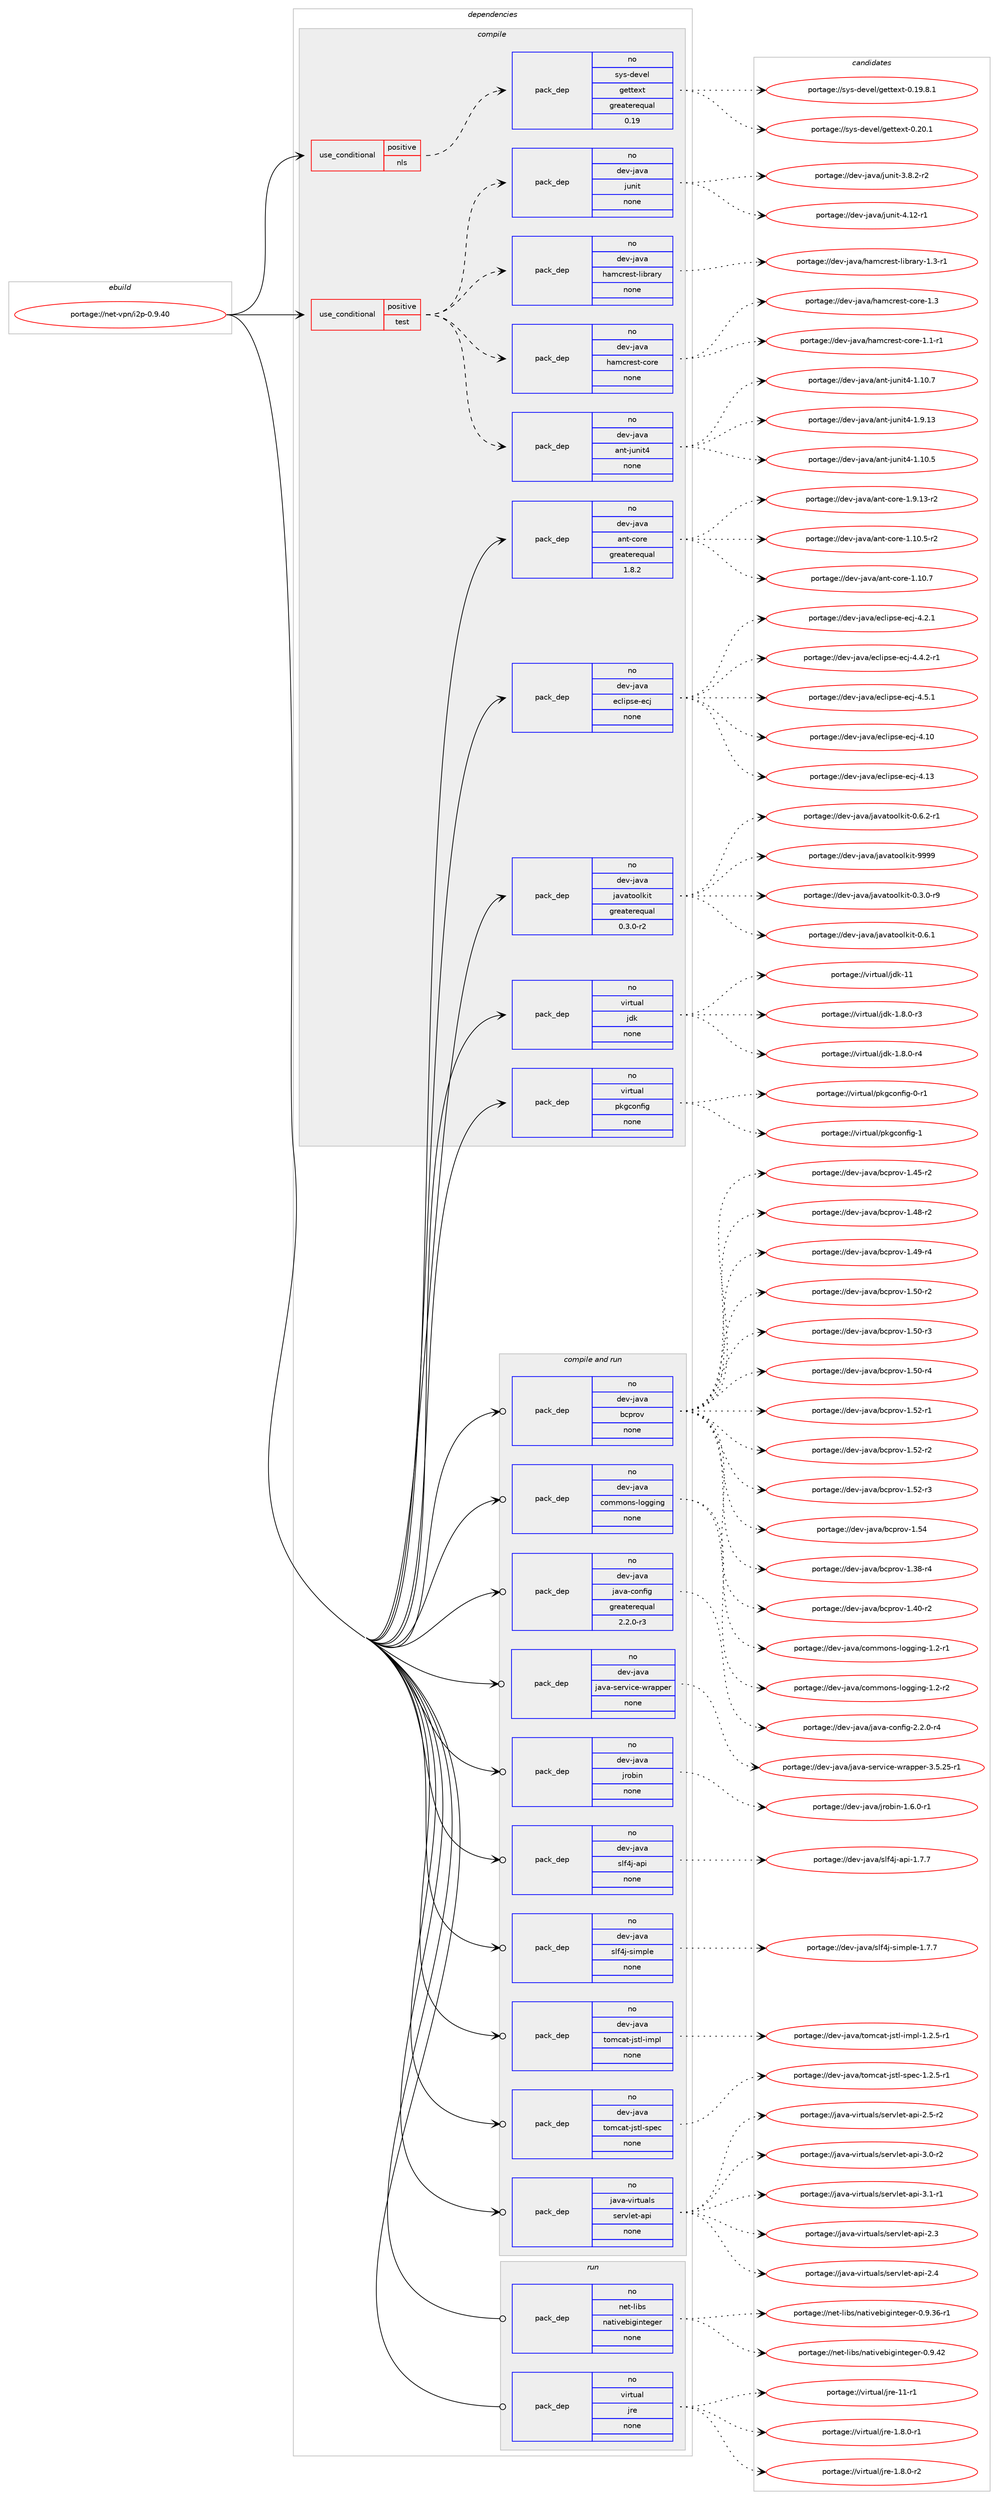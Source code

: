 digraph prolog {

# *************
# Graph options
# *************

newrank=true;
concentrate=true;
compound=true;
graph [rankdir=LR,fontname=Helvetica,fontsize=10,ranksep=1.5];#, ranksep=2.5, nodesep=0.2];
edge  [arrowhead=vee];
node  [fontname=Helvetica,fontsize=10];

# **********
# The ebuild
# **********

subgraph cluster_leftcol {
color=gray;
rank=same;
label=<<i>ebuild</i>>;
id [label="portage://net-vpn/i2p-0.9.40", color=red, width=4, href="../net-vpn/i2p-0.9.40.svg"];
}

# ****************
# The dependencies
# ****************

subgraph cluster_midcol {
color=gray;
label=<<i>dependencies</i>>;
subgraph cluster_compile {
fillcolor="#eeeeee";
style=filled;
label=<<i>compile</i>>;
subgraph cond93949 {
dependency375730 [label=<<TABLE BORDER="0" CELLBORDER="1" CELLSPACING="0" CELLPADDING="4"><TR><TD ROWSPAN="3" CELLPADDING="10">use_conditional</TD></TR><TR><TD>positive</TD></TR><TR><TD>nls</TD></TR></TABLE>>, shape=none, color=red];
subgraph pack275409 {
dependency375731 [label=<<TABLE BORDER="0" CELLBORDER="1" CELLSPACING="0" CELLPADDING="4" WIDTH="220"><TR><TD ROWSPAN="6" CELLPADDING="30">pack_dep</TD></TR><TR><TD WIDTH="110">no</TD></TR><TR><TD>sys-devel</TD></TR><TR><TD>gettext</TD></TR><TR><TD>greaterequal</TD></TR><TR><TD>0.19</TD></TR></TABLE>>, shape=none, color=blue];
}
dependency375730:e -> dependency375731:w [weight=20,style="dashed",arrowhead="vee"];
}
id:e -> dependency375730:w [weight=20,style="solid",arrowhead="vee"];
subgraph cond93950 {
dependency375732 [label=<<TABLE BORDER="0" CELLBORDER="1" CELLSPACING="0" CELLPADDING="4"><TR><TD ROWSPAN="3" CELLPADDING="10">use_conditional</TD></TR><TR><TD>positive</TD></TR><TR><TD>test</TD></TR></TABLE>>, shape=none, color=red];
subgraph pack275410 {
dependency375733 [label=<<TABLE BORDER="0" CELLBORDER="1" CELLSPACING="0" CELLPADDING="4" WIDTH="220"><TR><TD ROWSPAN="6" CELLPADDING="30">pack_dep</TD></TR><TR><TD WIDTH="110">no</TD></TR><TR><TD>dev-java</TD></TR><TR><TD>ant-junit4</TD></TR><TR><TD>none</TD></TR><TR><TD></TD></TR></TABLE>>, shape=none, color=blue];
}
dependency375732:e -> dependency375733:w [weight=20,style="dashed",arrowhead="vee"];
subgraph pack275411 {
dependency375734 [label=<<TABLE BORDER="0" CELLBORDER="1" CELLSPACING="0" CELLPADDING="4" WIDTH="220"><TR><TD ROWSPAN="6" CELLPADDING="30">pack_dep</TD></TR><TR><TD WIDTH="110">no</TD></TR><TR><TD>dev-java</TD></TR><TR><TD>hamcrest-core</TD></TR><TR><TD>none</TD></TR><TR><TD></TD></TR></TABLE>>, shape=none, color=blue];
}
dependency375732:e -> dependency375734:w [weight=20,style="dashed",arrowhead="vee"];
subgraph pack275412 {
dependency375735 [label=<<TABLE BORDER="0" CELLBORDER="1" CELLSPACING="0" CELLPADDING="4" WIDTH="220"><TR><TD ROWSPAN="6" CELLPADDING="30">pack_dep</TD></TR><TR><TD WIDTH="110">no</TD></TR><TR><TD>dev-java</TD></TR><TR><TD>hamcrest-library</TD></TR><TR><TD>none</TD></TR><TR><TD></TD></TR></TABLE>>, shape=none, color=blue];
}
dependency375732:e -> dependency375735:w [weight=20,style="dashed",arrowhead="vee"];
subgraph pack275413 {
dependency375736 [label=<<TABLE BORDER="0" CELLBORDER="1" CELLSPACING="0" CELLPADDING="4" WIDTH="220"><TR><TD ROWSPAN="6" CELLPADDING="30">pack_dep</TD></TR><TR><TD WIDTH="110">no</TD></TR><TR><TD>dev-java</TD></TR><TR><TD>junit</TD></TR><TR><TD>none</TD></TR><TR><TD></TD></TR></TABLE>>, shape=none, color=blue];
}
dependency375732:e -> dependency375736:w [weight=20,style="dashed",arrowhead="vee"];
}
id:e -> dependency375732:w [weight=20,style="solid",arrowhead="vee"];
subgraph pack275414 {
dependency375737 [label=<<TABLE BORDER="0" CELLBORDER="1" CELLSPACING="0" CELLPADDING="4" WIDTH="220"><TR><TD ROWSPAN="6" CELLPADDING="30">pack_dep</TD></TR><TR><TD WIDTH="110">no</TD></TR><TR><TD>dev-java</TD></TR><TR><TD>ant-core</TD></TR><TR><TD>greaterequal</TD></TR><TR><TD>1.8.2</TD></TR></TABLE>>, shape=none, color=blue];
}
id:e -> dependency375737:w [weight=20,style="solid",arrowhead="vee"];
subgraph pack275415 {
dependency375738 [label=<<TABLE BORDER="0" CELLBORDER="1" CELLSPACING="0" CELLPADDING="4" WIDTH="220"><TR><TD ROWSPAN="6" CELLPADDING="30">pack_dep</TD></TR><TR><TD WIDTH="110">no</TD></TR><TR><TD>dev-java</TD></TR><TR><TD>eclipse-ecj</TD></TR><TR><TD>none</TD></TR><TR><TD></TD></TR></TABLE>>, shape=none, color=blue];
}
id:e -> dependency375738:w [weight=20,style="solid",arrowhead="vee"];
subgraph pack275416 {
dependency375739 [label=<<TABLE BORDER="0" CELLBORDER="1" CELLSPACING="0" CELLPADDING="4" WIDTH="220"><TR><TD ROWSPAN="6" CELLPADDING="30">pack_dep</TD></TR><TR><TD WIDTH="110">no</TD></TR><TR><TD>dev-java</TD></TR><TR><TD>javatoolkit</TD></TR><TR><TD>greaterequal</TD></TR><TR><TD>0.3.0-r2</TD></TR></TABLE>>, shape=none, color=blue];
}
id:e -> dependency375739:w [weight=20,style="solid",arrowhead="vee"];
subgraph pack275417 {
dependency375740 [label=<<TABLE BORDER="0" CELLBORDER="1" CELLSPACING="0" CELLPADDING="4" WIDTH="220"><TR><TD ROWSPAN="6" CELLPADDING="30">pack_dep</TD></TR><TR><TD WIDTH="110">no</TD></TR><TR><TD>virtual</TD></TR><TR><TD>jdk</TD></TR><TR><TD>none</TD></TR><TR><TD></TD></TR></TABLE>>, shape=none, color=blue];
}
id:e -> dependency375740:w [weight=20,style="solid",arrowhead="vee"];
subgraph pack275418 {
dependency375741 [label=<<TABLE BORDER="0" CELLBORDER="1" CELLSPACING="0" CELLPADDING="4" WIDTH="220"><TR><TD ROWSPAN="6" CELLPADDING="30">pack_dep</TD></TR><TR><TD WIDTH="110">no</TD></TR><TR><TD>virtual</TD></TR><TR><TD>pkgconfig</TD></TR><TR><TD>none</TD></TR><TR><TD></TD></TR></TABLE>>, shape=none, color=blue];
}
id:e -> dependency375741:w [weight=20,style="solid",arrowhead="vee"];
}
subgraph cluster_compileandrun {
fillcolor="#eeeeee";
style=filled;
label=<<i>compile and run</i>>;
subgraph pack275419 {
dependency375742 [label=<<TABLE BORDER="0" CELLBORDER="1" CELLSPACING="0" CELLPADDING="4" WIDTH="220"><TR><TD ROWSPAN="6" CELLPADDING="30">pack_dep</TD></TR><TR><TD WIDTH="110">no</TD></TR><TR><TD>dev-java</TD></TR><TR><TD>bcprov</TD></TR><TR><TD>none</TD></TR><TR><TD></TD></TR></TABLE>>, shape=none, color=blue];
}
id:e -> dependency375742:w [weight=20,style="solid",arrowhead="odotvee"];
subgraph pack275420 {
dependency375743 [label=<<TABLE BORDER="0" CELLBORDER="1" CELLSPACING="0" CELLPADDING="4" WIDTH="220"><TR><TD ROWSPAN="6" CELLPADDING="30">pack_dep</TD></TR><TR><TD WIDTH="110">no</TD></TR><TR><TD>dev-java</TD></TR><TR><TD>commons-logging</TD></TR><TR><TD>none</TD></TR><TR><TD></TD></TR></TABLE>>, shape=none, color=blue];
}
id:e -> dependency375743:w [weight=20,style="solid",arrowhead="odotvee"];
subgraph pack275421 {
dependency375744 [label=<<TABLE BORDER="0" CELLBORDER="1" CELLSPACING="0" CELLPADDING="4" WIDTH="220"><TR><TD ROWSPAN="6" CELLPADDING="30">pack_dep</TD></TR><TR><TD WIDTH="110">no</TD></TR><TR><TD>dev-java</TD></TR><TR><TD>java-config</TD></TR><TR><TD>greaterequal</TD></TR><TR><TD>2.2.0-r3</TD></TR></TABLE>>, shape=none, color=blue];
}
id:e -> dependency375744:w [weight=20,style="solid",arrowhead="odotvee"];
subgraph pack275422 {
dependency375745 [label=<<TABLE BORDER="0" CELLBORDER="1" CELLSPACING="0" CELLPADDING="4" WIDTH="220"><TR><TD ROWSPAN="6" CELLPADDING="30">pack_dep</TD></TR><TR><TD WIDTH="110">no</TD></TR><TR><TD>dev-java</TD></TR><TR><TD>java-service-wrapper</TD></TR><TR><TD>none</TD></TR><TR><TD></TD></TR></TABLE>>, shape=none, color=blue];
}
id:e -> dependency375745:w [weight=20,style="solid",arrowhead="odotvee"];
subgraph pack275423 {
dependency375746 [label=<<TABLE BORDER="0" CELLBORDER="1" CELLSPACING="0" CELLPADDING="4" WIDTH="220"><TR><TD ROWSPAN="6" CELLPADDING="30">pack_dep</TD></TR><TR><TD WIDTH="110">no</TD></TR><TR><TD>dev-java</TD></TR><TR><TD>jrobin</TD></TR><TR><TD>none</TD></TR><TR><TD></TD></TR></TABLE>>, shape=none, color=blue];
}
id:e -> dependency375746:w [weight=20,style="solid",arrowhead="odotvee"];
subgraph pack275424 {
dependency375747 [label=<<TABLE BORDER="0" CELLBORDER="1" CELLSPACING="0" CELLPADDING="4" WIDTH="220"><TR><TD ROWSPAN="6" CELLPADDING="30">pack_dep</TD></TR><TR><TD WIDTH="110">no</TD></TR><TR><TD>dev-java</TD></TR><TR><TD>slf4j-api</TD></TR><TR><TD>none</TD></TR><TR><TD></TD></TR></TABLE>>, shape=none, color=blue];
}
id:e -> dependency375747:w [weight=20,style="solid",arrowhead="odotvee"];
subgraph pack275425 {
dependency375748 [label=<<TABLE BORDER="0" CELLBORDER="1" CELLSPACING="0" CELLPADDING="4" WIDTH="220"><TR><TD ROWSPAN="6" CELLPADDING="30">pack_dep</TD></TR><TR><TD WIDTH="110">no</TD></TR><TR><TD>dev-java</TD></TR><TR><TD>slf4j-simple</TD></TR><TR><TD>none</TD></TR><TR><TD></TD></TR></TABLE>>, shape=none, color=blue];
}
id:e -> dependency375748:w [weight=20,style="solid",arrowhead="odotvee"];
subgraph pack275426 {
dependency375749 [label=<<TABLE BORDER="0" CELLBORDER="1" CELLSPACING="0" CELLPADDING="4" WIDTH="220"><TR><TD ROWSPAN="6" CELLPADDING="30">pack_dep</TD></TR><TR><TD WIDTH="110">no</TD></TR><TR><TD>dev-java</TD></TR><TR><TD>tomcat-jstl-impl</TD></TR><TR><TD>none</TD></TR><TR><TD></TD></TR></TABLE>>, shape=none, color=blue];
}
id:e -> dependency375749:w [weight=20,style="solid",arrowhead="odotvee"];
subgraph pack275427 {
dependency375750 [label=<<TABLE BORDER="0" CELLBORDER="1" CELLSPACING="0" CELLPADDING="4" WIDTH="220"><TR><TD ROWSPAN="6" CELLPADDING="30">pack_dep</TD></TR><TR><TD WIDTH="110">no</TD></TR><TR><TD>dev-java</TD></TR><TR><TD>tomcat-jstl-spec</TD></TR><TR><TD>none</TD></TR><TR><TD></TD></TR></TABLE>>, shape=none, color=blue];
}
id:e -> dependency375750:w [weight=20,style="solid",arrowhead="odotvee"];
subgraph pack275428 {
dependency375751 [label=<<TABLE BORDER="0" CELLBORDER="1" CELLSPACING="0" CELLPADDING="4" WIDTH="220"><TR><TD ROWSPAN="6" CELLPADDING="30">pack_dep</TD></TR><TR><TD WIDTH="110">no</TD></TR><TR><TD>java-virtuals</TD></TR><TR><TD>servlet-api</TD></TR><TR><TD>none</TD></TR><TR><TD></TD></TR></TABLE>>, shape=none, color=blue];
}
id:e -> dependency375751:w [weight=20,style="solid",arrowhead="odotvee"];
}
subgraph cluster_run {
fillcolor="#eeeeee";
style=filled;
label=<<i>run</i>>;
subgraph pack275429 {
dependency375752 [label=<<TABLE BORDER="0" CELLBORDER="1" CELLSPACING="0" CELLPADDING="4" WIDTH="220"><TR><TD ROWSPAN="6" CELLPADDING="30">pack_dep</TD></TR><TR><TD WIDTH="110">no</TD></TR><TR><TD>net-libs</TD></TR><TR><TD>nativebiginteger</TD></TR><TR><TD>none</TD></TR><TR><TD></TD></TR></TABLE>>, shape=none, color=blue];
}
id:e -> dependency375752:w [weight=20,style="solid",arrowhead="odot"];
subgraph pack275430 {
dependency375753 [label=<<TABLE BORDER="0" CELLBORDER="1" CELLSPACING="0" CELLPADDING="4" WIDTH="220"><TR><TD ROWSPAN="6" CELLPADDING="30">pack_dep</TD></TR><TR><TD WIDTH="110">no</TD></TR><TR><TD>virtual</TD></TR><TR><TD>jre</TD></TR><TR><TD>none</TD></TR><TR><TD></TD></TR></TABLE>>, shape=none, color=blue];
}
id:e -> dependency375753:w [weight=20,style="solid",arrowhead="odot"];
}
}

# **************
# The candidates
# **************

subgraph cluster_choices {
rank=same;
color=gray;
label=<<i>candidates</i>>;

subgraph choice275409 {
color=black;
nodesep=1;
choiceportage1151211154510010111810110847103101116116101120116454846495746564649 [label="portage://sys-devel/gettext-0.19.8.1", color=red, width=4,href="../sys-devel/gettext-0.19.8.1.svg"];
choiceportage115121115451001011181011084710310111611610112011645484650484649 [label="portage://sys-devel/gettext-0.20.1", color=red, width=4,href="../sys-devel/gettext-0.20.1.svg"];
dependency375731:e -> choiceportage1151211154510010111810110847103101116116101120116454846495746564649:w [style=dotted,weight="100"];
dependency375731:e -> choiceportage115121115451001011181011084710310111611610112011645484650484649:w [style=dotted,weight="100"];
}
subgraph choice275410 {
color=black;
nodesep=1;
choiceportage1001011184510697118974797110116451061171101051165245494649484653 [label="portage://dev-java/ant-junit4-1.10.5", color=red, width=4,href="../dev-java/ant-junit4-1.10.5.svg"];
choiceportage1001011184510697118974797110116451061171101051165245494649484655 [label="portage://dev-java/ant-junit4-1.10.7", color=red, width=4,href="../dev-java/ant-junit4-1.10.7.svg"];
choiceportage1001011184510697118974797110116451061171101051165245494657464951 [label="portage://dev-java/ant-junit4-1.9.13", color=red, width=4,href="../dev-java/ant-junit4-1.9.13.svg"];
dependency375733:e -> choiceportage1001011184510697118974797110116451061171101051165245494649484653:w [style=dotted,weight="100"];
dependency375733:e -> choiceportage1001011184510697118974797110116451061171101051165245494649484655:w [style=dotted,weight="100"];
dependency375733:e -> choiceportage1001011184510697118974797110116451061171101051165245494657464951:w [style=dotted,weight="100"];
}
subgraph choice275411 {
color=black;
nodesep=1;
choiceportage1001011184510697118974710497109991141011151164599111114101454946494511449 [label="portage://dev-java/hamcrest-core-1.1-r1", color=red, width=4,href="../dev-java/hamcrest-core-1.1-r1.svg"];
choiceportage100101118451069711897471049710999114101115116459911111410145494651 [label="portage://dev-java/hamcrest-core-1.3", color=red, width=4,href="../dev-java/hamcrest-core-1.3.svg"];
dependency375734:e -> choiceportage1001011184510697118974710497109991141011151164599111114101454946494511449:w [style=dotted,weight="100"];
dependency375734:e -> choiceportage100101118451069711897471049710999114101115116459911111410145494651:w [style=dotted,weight="100"];
}
subgraph choice275412 {
color=black;
nodesep=1;
choiceportage100101118451069711897471049710999114101115116451081059811497114121454946514511449 [label="portage://dev-java/hamcrest-library-1.3-r1", color=red, width=4,href="../dev-java/hamcrest-library-1.3-r1.svg"];
dependency375735:e -> choiceportage100101118451069711897471049710999114101115116451081059811497114121454946514511449:w [style=dotted,weight="100"];
}
subgraph choice275413 {
color=black;
nodesep=1;
choiceportage100101118451069711897471061171101051164551465646504511450 [label="portage://dev-java/junit-3.8.2-r2", color=red, width=4,href="../dev-java/junit-3.8.2-r2.svg"];
choiceportage1001011184510697118974710611711010511645524649504511449 [label="portage://dev-java/junit-4.12-r1", color=red, width=4,href="../dev-java/junit-4.12-r1.svg"];
dependency375736:e -> choiceportage100101118451069711897471061171101051164551465646504511450:w [style=dotted,weight="100"];
dependency375736:e -> choiceportage1001011184510697118974710611711010511645524649504511449:w [style=dotted,weight="100"];
}
subgraph choice275414 {
color=black;
nodesep=1;
choiceportage10010111845106971189747971101164599111114101454946494846534511450 [label="portage://dev-java/ant-core-1.10.5-r2", color=red, width=4,href="../dev-java/ant-core-1.10.5-r2.svg"];
choiceportage1001011184510697118974797110116459911111410145494649484655 [label="portage://dev-java/ant-core-1.10.7", color=red, width=4,href="../dev-java/ant-core-1.10.7.svg"];
choiceportage10010111845106971189747971101164599111114101454946574649514511450 [label="portage://dev-java/ant-core-1.9.13-r2", color=red, width=4,href="../dev-java/ant-core-1.9.13-r2.svg"];
dependency375737:e -> choiceportage10010111845106971189747971101164599111114101454946494846534511450:w [style=dotted,weight="100"];
dependency375737:e -> choiceportage1001011184510697118974797110116459911111410145494649484655:w [style=dotted,weight="100"];
dependency375737:e -> choiceportage10010111845106971189747971101164599111114101454946574649514511450:w [style=dotted,weight="100"];
}
subgraph choice275415 {
color=black;
nodesep=1;
choiceportage100101118451069711897471019910810511211510145101991064552464948 [label="portage://dev-java/eclipse-ecj-4.10", color=red, width=4,href="../dev-java/eclipse-ecj-4.10.svg"];
choiceportage100101118451069711897471019910810511211510145101991064552464951 [label="portage://dev-java/eclipse-ecj-4.13", color=red, width=4,href="../dev-java/eclipse-ecj-4.13.svg"];
choiceportage10010111845106971189747101991081051121151014510199106455246504649 [label="portage://dev-java/eclipse-ecj-4.2.1", color=red, width=4,href="../dev-java/eclipse-ecj-4.2.1.svg"];
choiceportage100101118451069711897471019910810511211510145101991064552465246504511449 [label="portage://dev-java/eclipse-ecj-4.4.2-r1", color=red, width=4,href="../dev-java/eclipse-ecj-4.4.2-r1.svg"];
choiceportage10010111845106971189747101991081051121151014510199106455246534649 [label="portage://dev-java/eclipse-ecj-4.5.1", color=red, width=4,href="../dev-java/eclipse-ecj-4.5.1.svg"];
dependency375738:e -> choiceportage100101118451069711897471019910810511211510145101991064552464948:w [style=dotted,weight="100"];
dependency375738:e -> choiceportage100101118451069711897471019910810511211510145101991064552464951:w [style=dotted,weight="100"];
dependency375738:e -> choiceportage10010111845106971189747101991081051121151014510199106455246504649:w [style=dotted,weight="100"];
dependency375738:e -> choiceportage100101118451069711897471019910810511211510145101991064552465246504511449:w [style=dotted,weight="100"];
dependency375738:e -> choiceportage10010111845106971189747101991081051121151014510199106455246534649:w [style=dotted,weight="100"];
}
subgraph choice275416 {
color=black;
nodesep=1;
choiceportage1001011184510697118974710697118971161111111081071051164548465146484511457 [label="portage://dev-java/javatoolkit-0.3.0-r9", color=red, width=4,href="../dev-java/javatoolkit-0.3.0-r9.svg"];
choiceportage100101118451069711897471069711897116111111108107105116454846544649 [label="portage://dev-java/javatoolkit-0.6.1", color=red, width=4,href="../dev-java/javatoolkit-0.6.1.svg"];
choiceportage1001011184510697118974710697118971161111111081071051164548465446504511449 [label="portage://dev-java/javatoolkit-0.6.2-r1", color=red, width=4,href="../dev-java/javatoolkit-0.6.2-r1.svg"];
choiceportage1001011184510697118974710697118971161111111081071051164557575757 [label="portage://dev-java/javatoolkit-9999", color=red, width=4,href="../dev-java/javatoolkit-9999.svg"];
dependency375739:e -> choiceportage1001011184510697118974710697118971161111111081071051164548465146484511457:w [style=dotted,weight="100"];
dependency375739:e -> choiceportage100101118451069711897471069711897116111111108107105116454846544649:w [style=dotted,weight="100"];
dependency375739:e -> choiceportage1001011184510697118974710697118971161111111081071051164548465446504511449:w [style=dotted,weight="100"];
dependency375739:e -> choiceportage1001011184510697118974710697118971161111111081071051164557575757:w [style=dotted,weight="100"];
}
subgraph choice275417 {
color=black;
nodesep=1;
choiceportage11810511411611797108471061001074549465646484511451 [label="portage://virtual/jdk-1.8.0-r3", color=red, width=4,href="../virtual/jdk-1.8.0-r3.svg"];
choiceportage11810511411611797108471061001074549465646484511452 [label="portage://virtual/jdk-1.8.0-r4", color=red, width=4,href="../virtual/jdk-1.8.0-r4.svg"];
choiceportage1181051141161179710847106100107454949 [label="portage://virtual/jdk-11", color=red, width=4,href="../virtual/jdk-11.svg"];
dependency375740:e -> choiceportage11810511411611797108471061001074549465646484511451:w [style=dotted,weight="100"];
dependency375740:e -> choiceportage11810511411611797108471061001074549465646484511452:w [style=dotted,weight="100"];
dependency375740:e -> choiceportage1181051141161179710847106100107454949:w [style=dotted,weight="100"];
}
subgraph choice275418 {
color=black;
nodesep=1;
choiceportage11810511411611797108471121071039911111010210510345484511449 [label="portage://virtual/pkgconfig-0-r1", color=red, width=4,href="../virtual/pkgconfig-0-r1.svg"];
choiceportage1181051141161179710847112107103991111101021051034549 [label="portage://virtual/pkgconfig-1", color=red, width=4,href="../virtual/pkgconfig-1.svg"];
dependency375741:e -> choiceportage11810511411611797108471121071039911111010210510345484511449:w [style=dotted,weight="100"];
dependency375741:e -> choiceportage1181051141161179710847112107103991111101021051034549:w [style=dotted,weight="100"];
}
subgraph choice275419 {
color=black;
nodesep=1;
choiceportage10010111845106971189747989911211411111845494651564511452 [label="portage://dev-java/bcprov-1.38-r4", color=red, width=4,href="../dev-java/bcprov-1.38-r4.svg"];
choiceportage10010111845106971189747989911211411111845494652484511450 [label="portage://dev-java/bcprov-1.40-r2", color=red, width=4,href="../dev-java/bcprov-1.40-r2.svg"];
choiceportage10010111845106971189747989911211411111845494652534511450 [label="portage://dev-java/bcprov-1.45-r2", color=red, width=4,href="../dev-java/bcprov-1.45-r2.svg"];
choiceportage10010111845106971189747989911211411111845494652564511450 [label="portage://dev-java/bcprov-1.48-r2", color=red, width=4,href="../dev-java/bcprov-1.48-r2.svg"];
choiceportage10010111845106971189747989911211411111845494652574511452 [label="portage://dev-java/bcprov-1.49-r4", color=red, width=4,href="../dev-java/bcprov-1.49-r4.svg"];
choiceportage10010111845106971189747989911211411111845494653484511450 [label="portage://dev-java/bcprov-1.50-r2", color=red, width=4,href="../dev-java/bcprov-1.50-r2.svg"];
choiceportage10010111845106971189747989911211411111845494653484511451 [label="portage://dev-java/bcprov-1.50-r3", color=red, width=4,href="../dev-java/bcprov-1.50-r3.svg"];
choiceportage10010111845106971189747989911211411111845494653484511452 [label="portage://dev-java/bcprov-1.50-r4", color=red, width=4,href="../dev-java/bcprov-1.50-r4.svg"];
choiceportage10010111845106971189747989911211411111845494653504511449 [label="portage://dev-java/bcprov-1.52-r1", color=red, width=4,href="../dev-java/bcprov-1.52-r1.svg"];
choiceportage10010111845106971189747989911211411111845494653504511450 [label="portage://dev-java/bcprov-1.52-r2", color=red, width=4,href="../dev-java/bcprov-1.52-r2.svg"];
choiceportage10010111845106971189747989911211411111845494653504511451 [label="portage://dev-java/bcprov-1.52-r3", color=red, width=4,href="../dev-java/bcprov-1.52-r3.svg"];
choiceportage1001011184510697118974798991121141111184549465352 [label="portage://dev-java/bcprov-1.54", color=red, width=4,href="../dev-java/bcprov-1.54.svg"];
dependency375742:e -> choiceportage10010111845106971189747989911211411111845494651564511452:w [style=dotted,weight="100"];
dependency375742:e -> choiceportage10010111845106971189747989911211411111845494652484511450:w [style=dotted,weight="100"];
dependency375742:e -> choiceportage10010111845106971189747989911211411111845494652534511450:w [style=dotted,weight="100"];
dependency375742:e -> choiceportage10010111845106971189747989911211411111845494652564511450:w [style=dotted,weight="100"];
dependency375742:e -> choiceportage10010111845106971189747989911211411111845494652574511452:w [style=dotted,weight="100"];
dependency375742:e -> choiceportage10010111845106971189747989911211411111845494653484511450:w [style=dotted,weight="100"];
dependency375742:e -> choiceportage10010111845106971189747989911211411111845494653484511451:w [style=dotted,weight="100"];
dependency375742:e -> choiceportage10010111845106971189747989911211411111845494653484511452:w [style=dotted,weight="100"];
dependency375742:e -> choiceportage10010111845106971189747989911211411111845494653504511449:w [style=dotted,weight="100"];
dependency375742:e -> choiceportage10010111845106971189747989911211411111845494653504511450:w [style=dotted,weight="100"];
dependency375742:e -> choiceportage10010111845106971189747989911211411111845494653504511451:w [style=dotted,weight="100"];
dependency375742:e -> choiceportage1001011184510697118974798991121141111184549465352:w [style=dotted,weight="100"];
}
subgraph choice275420 {
color=black;
nodesep=1;
choiceportage100101118451069711897479911110910911111011545108111103103105110103454946504511449 [label="portage://dev-java/commons-logging-1.2-r1", color=red, width=4,href="../dev-java/commons-logging-1.2-r1.svg"];
choiceportage100101118451069711897479911110910911111011545108111103103105110103454946504511450 [label="portage://dev-java/commons-logging-1.2-r2", color=red, width=4,href="../dev-java/commons-logging-1.2-r2.svg"];
dependency375743:e -> choiceportage100101118451069711897479911110910911111011545108111103103105110103454946504511449:w [style=dotted,weight="100"];
dependency375743:e -> choiceportage100101118451069711897479911110910911111011545108111103103105110103454946504511450:w [style=dotted,weight="100"];
}
subgraph choice275421 {
color=black;
nodesep=1;
choiceportage10010111845106971189747106971189745991111101021051034550465046484511452 [label="portage://dev-java/java-config-2.2.0-r4", color=red, width=4,href="../dev-java/java-config-2.2.0-r4.svg"];
dependency375744:e -> choiceportage10010111845106971189747106971189745991111101021051034550465046484511452:w [style=dotted,weight="100"];
}
subgraph choice275422 {
color=black;
nodesep=1;
choiceportage10010111845106971189747106971189745115101114118105991014511911497112112101114455146534650534511449 [label="portage://dev-java/java-service-wrapper-3.5.25-r1", color=red, width=4,href="../dev-java/java-service-wrapper-3.5.25-r1.svg"];
dependency375745:e -> choiceportage10010111845106971189747106971189745115101114118105991014511911497112112101114455146534650534511449:w [style=dotted,weight="100"];
}
subgraph choice275423 {
color=black;
nodesep=1;
choiceportage10010111845106971189747106114111981051104549465446484511449 [label="portage://dev-java/jrobin-1.6.0-r1", color=red, width=4,href="../dev-java/jrobin-1.6.0-r1.svg"];
dependency375746:e -> choiceportage10010111845106971189747106114111981051104549465446484511449:w [style=dotted,weight="100"];
}
subgraph choice275424 {
color=black;
nodesep=1;
choiceportage10010111845106971189747115108102521064597112105454946554655 [label="portage://dev-java/slf4j-api-1.7.7", color=red, width=4,href="../dev-java/slf4j-api-1.7.7.svg"];
dependency375747:e -> choiceportage10010111845106971189747115108102521064597112105454946554655:w [style=dotted,weight="100"];
}
subgraph choice275425 {
color=black;
nodesep=1;
choiceportage100101118451069711897471151081025210645115105109112108101454946554655 [label="portage://dev-java/slf4j-simple-1.7.7", color=red, width=4,href="../dev-java/slf4j-simple-1.7.7.svg"];
dependency375748:e -> choiceportage100101118451069711897471151081025210645115105109112108101454946554655:w [style=dotted,weight="100"];
}
subgraph choice275426 {
color=black;
nodesep=1;
choiceportage10010111845106971189747116111109999711645106115116108451051091121084549465046534511449 [label="portage://dev-java/tomcat-jstl-impl-1.2.5-r1", color=red, width=4,href="../dev-java/tomcat-jstl-impl-1.2.5-r1.svg"];
dependency375749:e -> choiceportage10010111845106971189747116111109999711645106115116108451051091121084549465046534511449:w [style=dotted,weight="100"];
}
subgraph choice275427 {
color=black;
nodesep=1;
choiceportage1001011184510697118974711611110999971164510611511610845115112101994549465046534511449 [label="portage://dev-java/tomcat-jstl-spec-1.2.5-r1", color=red, width=4,href="../dev-java/tomcat-jstl-spec-1.2.5-r1.svg"];
dependency375750:e -> choiceportage1001011184510697118974711611110999971164510611511610845115112101994549465046534511449:w [style=dotted,weight="100"];
}
subgraph choice275428 {
color=black;
nodesep=1;
choiceportage1069711897451181051141161179710811547115101114118108101116459711210545504651 [label="portage://java-virtuals/servlet-api-2.3", color=red, width=4,href="../java-virtuals/servlet-api-2.3.svg"];
choiceportage1069711897451181051141161179710811547115101114118108101116459711210545504652 [label="portage://java-virtuals/servlet-api-2.4", color=red, width=4,href="../java-virtuals/servlet-api-2.4.svg"];
choiceportage10697118974511810511411611797108115471151011141181081011164597112105455046534511450 [label="portage://java-virtuals/servlet-api-2.5-r2", color=red, width=4,href="../java-virtuals/servlet-api-2.5-r2.svg"];
choiceportage10697118974511810511411611797108115471151011141181081011164597112105455146484511450 [label="portage://java-virtuals/servlet-api-3.0-r2", color=red, width=4,href="../java-virtuals/servlet-api-3.0-r2.svg"];
choiceportage10697118974511810511411611797108115471151011141181081011164597112105455146494511449 [label="portage://java-virtuals/servlet-api-3.1-r1", color=red, width=4,href="../java-virtuals/servlet-api-3.1-r1.svg"];
dependency375751:e -> choiceportage1069711897451181051141161179710811547115101114118108101116459711210545504651:w [style=dotted,weight="100"];
dependency375751:e -> choiceportage1069711897451181051141161179710811547115101114118108101116459711210545504652:w [style=dotted,weight="100"];
dependency375751:e -> choiceportage10697118974511810511411611797108115471151011141181081011164597112105455046534511450:w [style=dotted,weight="100"];
dependency375751:e -> choiceportage10697118974511810511411611797108115471151011141181081011164597112105455146484511450:w [style=dotted,weight="100"];
dependency375751:e -> choiceportage10697118974511810511411611797108115471151011141181081011164597112105455146494511449:w [style=dotted,weight="100"];
}
subgraph choice275429 {
color=black;
nodesep=1;
choiceportage1101011164510810598115471109711610511810198105103105110116101103101114454846574651544511449 [label="portage://net-libs/nativebiginteger-0.9.36-r1", color=red, width=4,href="../net-libs/nativebiginteger-0.9.36-r1.svg"];
choiceportage110101116451081059811547110971161051181019810510310511011610110310111445484657465250 [label="portage://net-libs/nativebiginteger-0.9.42", color=red, width=4,href="../net-libs/nativebiginteger-0.9.42.svg"];
dependency375752:e -> choiceportage1101011164510810598115471109711610511810198105103105110116101103101114454846574651544511449:w [style=dotted,weight="100"];
dependency375752:e -> choiceportage110101116451081059811547110971161051181019810510310511011610110310111445484657465250:w [style=dotted,weight="100"];
}
subgraph choice275430 {
color=black;
nodesep=1;
choiceportage11810511411611797108471061141014549465646484511449 [label="portage://virtual/jre-1.8.0-r1", color=red, width=4,href="../virtual/jre-1.8.0-r1.svg"];
choiceportage11810511411611797108471061141014549465646484511450 [label="portage://virtual/jre-1.8.0-r2", color=red, width=4,href="../virtual/jre-1.8.0-r2.svg"];
choiceportage11810511411611797108471061141014549494511449 [label="portage://virtual/jre-11-r1", color=red, width=4,href="../virtual/jre-11-r1.svg"];
dependency375753:e -> choiceportage11810511411611797108471061141014549465646484511449:w [style=dotted,weight="100"];
dependency375753:e -> choiceportage11810511411611797108471061141014549465646484511450:w [style=dotted,weight="100"];
dependency375753:e -> choiceportage11810511411611797108471061141014549494511449:w [style=dotted,weight="100"];
}
}

}
